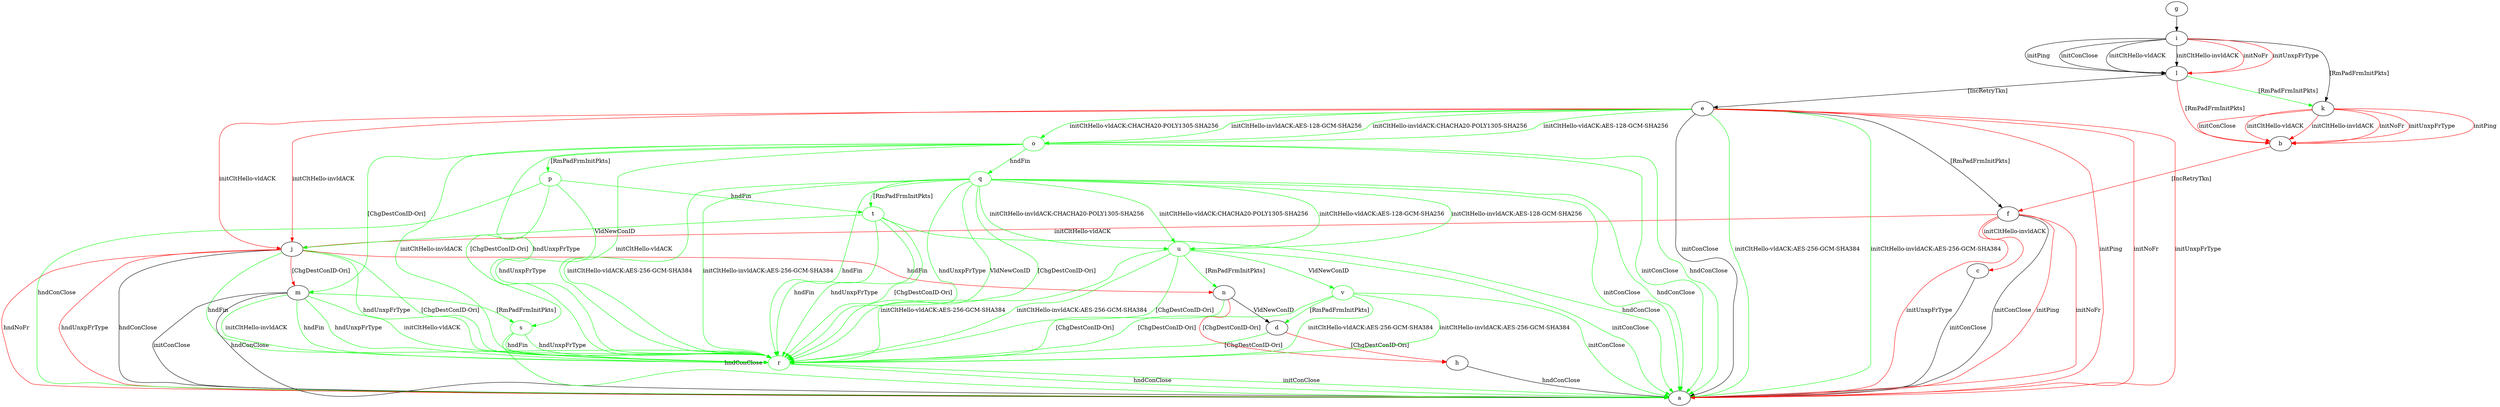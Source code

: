 digraph "" {
	b -> f	[key=0,
		color=red,
		label="[IncRetryTkn] "];
	c -> a	[key=0,
		label="initConClose "];
	d -> h	[key=0,
		color=red,
		label="[ChgDestConID-Ori] "];
	r	[color=green];
	d -> r	[key=0,
		color=green,
		label="[ChgDestConID-Ori] "];
	e -> a	[key=0,
		label="initConClose "];
	e -> a	[key=1,
		color=green,
		label="initCltHello-vldACK:AES-256-GCM-SHA384 "];
	e -> a	[key=2,
		color=green,
		label="initCltHello-invldACK:AES-256-GCM-SHA384 "];
	e -> a	[key=3,
		color=red,
		label="initPing "];
	e -> a	[key=4,
		color=red,
		label="initNoFr "];
	e -> a	[key=5,
		color=red,
		label="initUnxpFrType "];
	e -> f	[key=0,
		label="[RmPadFrmInitPkts] "];
	e -> j	[key=0,
		color=red,
		label="initCltHello-vldACK "];
	e -> j	[key=1,
		color=red,
		label="initCltHello-invldACK "];
	o	[color=green];
	e -> o	[key=0,
		color=green,
		label="initCltHello-vldACK:AES-128-GCM-SHA256 "];
	e -> o	[key=1,
		color=green,
		label="initCltHello-vldACK:CHACHA20-POLY1305-SHA256 "];
	e -> o	[key=2,
		color=green,
		label="initCltHello-invldACK:AES-128-GCM-SHA256 "];
	e -> o	[key=3,
		color=green,
		label="initCltHello-invldACK:CHACHA20-POLY1305-SHA256 "];
	f -> a	[key=0,
		label="initConClose "];
	f -> a	[key=1,
		color=red,
		label="initPing "];
	f -> a	[key=2,
		color=red,
		label="initNoFr "];
	f -> a	[key=3,
		color=red,
		label="initUnxpFrType "];
	f -> c	[key=0,
		color=red,
		label="initCltHello-invldACK "];
	f -> j	[key=0,
		color=red,
		label="initCltHello-vldACK "];
	g -> i	[key=0];
	h -> a	[key=0,
		label="hndConClose "];
	i -> k	[key=0,
		label="[RmPadFrmInitPkts] "];
	i -> l	[key=0,
		label="initPing "];
	i -> l	[key=1,
		label="initConClose "];
	i -> l	[key=2,
		label="initCltHello-vldACK "];
	i -> l	[key=3,
		label="initCltHello-invldACK "];
	i -> l	[key=4,
		color=red,
		label="initNoFr "];
	i -> l	[key=5,
		color=red,
		label="initUnxpFrType "];
	j -> a	[key=0,
		label="hndConClose "];
	j -> a	[key=1,
		color=red,
		label="hndNoFr "];
	j -> a	[key=2,
		color=red,
		label="hndUnxpFrType "];
	j -> m	[key=0,
		color=red,
		label="[ChgDestConID-Ori] "];
	j -> n	[key=0,
		color=red,
		label="hndFin "];
	j -> r	[key=0,
		color=green,
		label="hndFin "];
	j -> r	[key=1,
		color=green,
		label="hndUnxpFrType "];
	j -> r	[key=2,
		color=green,
		label="[ChgDestConID-Ori] "];
	k -> b	[key=0,
		color=red,
		label="initPing "];
	k -> b	[key=1,
		color=red,
		label="initConClose "];
	k -> b	[key=2,
		color=red,
		label="initCltHello-vldACK "];
	k -> b	[key=3,
		color=red,
		label="initCltHello-invldACK "];
	k -> b	[key=4,
		color=red,
		label="initNoFr "];
	k -> b	[key=5,
		color=red,
		label="initUnxpFrType "];
	l -> b	[key=0,
		color=red,
		label="[RmPadFrmInitPkts] "];
	l -> e	[key=0,
		label="[IncRetryTkn] "];
	l -> k	[key=0,
		color=green,
		label="[RmPadFrmInitPkts] "];
	m -> a	[key=0,
		label="initConClose "];
	m -> a	[key=1,
		label="hndConClose "];
	m -> r	[key=0,
		color=green,
		label="initCltHello-vldACK "];
	m -> r	[key=1,
		color=green,
		label="initCltHello-invldACK "];
	m -> r	[key=2,
		color=green,
		label="hndFin "];
	m -> r	[key=3,
		color=green,
		label="hndUnxpFrType "];
	s	[color=green];
	m -> s	[key=0,
		color=green,
		label="[RmPadFrmInitPkts] "];
	n -> d	[key=0,
		label="VldNewConID "];
	n -> h	[key=0,
		color=red,
		label="[ChgDestConID-Ori] "];
	n -> r	[key=0,
		color=green,
		label="[ChgDestConID-Ori] "];
	o -> a	[key=0,
		color=green,
		label="initConClose "];
	o -> a	[key=1,
		color=green,
		label="hndConClose "];
	o -> m	[key=0,
		color=green,
		label="[ChgDestConID-Ori] "];
	p	[color=green];
	o -> p	[key=0,
		color=green,
		label="[RmPadFrmInitPkts] "];
	q	[color=green];
	o -> q	[key=0,
		color=green,
		label="hndFin "];
	o -> r	[key=0,
		color=green,
		label="initCltHello-vldACK "];
	o -> r	[key=1,
		color=green,
		label="initCltHello-invldACK "];
	o -> r	[key=2,
		color=green,
		label="hndUnxpFrType "];
	p -> a	[key=0,
		color=green,
		label="hndConClose "];
	p -> r	[key=0,
		color=green,
		label="hndUnxpFrType "];
	p -> s	[key=0,
		color=green,
		label="[ChgDestConID-Ori] "];
	t	[color=green];
	p -> t	[key=0,
		color=green,
		label="hndFin "];
	q -> a	[key=0,
		color=green,
		label="initConClose "];
	q -> a	[key=1,
		color=green,
		label="hndConClose "];
	q -> r	[key=0,
		color=green,
		label="initCltHello-vldACK:AES-256-GCM-SHA384 "];
	q -> r	[key=1,
		color=green,
		label="initCltHello-invldACK:AES-256-GCM-SHA384 "];
	q -> r	[key=2,
		color=green,
		label="hndFin "];
	q -> r	[key=3,
		color=green,
		label="hndUnxpFrType "];
	q -> r	[key=4,
		color=green,
		label="VldNewConID "];
	q -> r	[key=5,
		color=green,
		label="[ChgDestConID-Ori] "];
	q -> t	[key=0,
		color=green,
		label="[RmPadFrmInitPkts] "];
	u	[color=green];
	q -> u	[key=0,
		color=green,
		label="initCltHello-vldACK:AES-128-GCM-SHA256 "];
	q -> u	[key=1,
		color=green,
		label="initCltHello-vldACK:CHACHA20-POLY1305-SHA256 "];
	q -> u	[key=2,
		color=green,
		label="initCltHello-invldACK:AES-128-GCM-SHA256 "];
	q -> u	[key=3,
		color=green,
		label="initCltHello-invldACK:CHACHA20-POLY1305-SHA256 "];
	r -> a	[key=0,
		color=green,
		label="initConClose "];
	r -> a	[key=1,
		color=green,
		label="hndConClose "];
	s -> a	[key=0,
		color=green,
		label="hndConClose "];
	s -> r	[key=0,
		color=green,
		label="hndFin "];
	s -> r	[key=1,
		color=green,
		label="hndUnxpFrType "];
	t -> a	[key=0,
		color=green,
		label="hndConClose "];
	t -> j	[key=0,
		color=green,
		label="VldNewConID "];
	t -> r	[key=0,
		color=green,
		label="hndFin "];
	t -> r	[key=1,
		color=green,
		label="hndUnxpFrType "];
	t -> r	[key=2,
		color=green,
		label="[ChgDestConID-Ori] "];
	u -> a	[key=0,
		color=green,
		label="initConClose "];
	u -> n	[key=0,
		color=green,
		label="[RmPadFrmInitPkts] "];
	u -> r	[key=0,
		color=green,
		label="initCltHello-vldACK:AES-256-GCM-SHA384 "];
	u -> r	[key=1,
		color=green,
		label="initCltHello-invldACK:AES-256-GCM-SHA384 "];
	u -> r	[key=2,
		color=green,
		label="[ChgDestConID-Ori] "];
	v	[color=green];
	u -> v	[key=0,
		color=green,
		label="VldNewConID "];
	v -> a	[key=0,
		color=green,
		label="initConClose "];
	v -> d	[key=0,
		color=green,
		label="[RmPadFrmInitPkts] "];
	v -> r	[key=0,
		color=green,
		label="initCltHello-vldACK:AES-256-GCM-SHA384 "];
	v -> r	[key=1,
		color=green,
		label="initCltHello-invldACK:AES-256-GCM-SHA384 "];
	v -> r	[key=2,
		color=green,
		label="[ChgDestConID-Ori] "];
}
